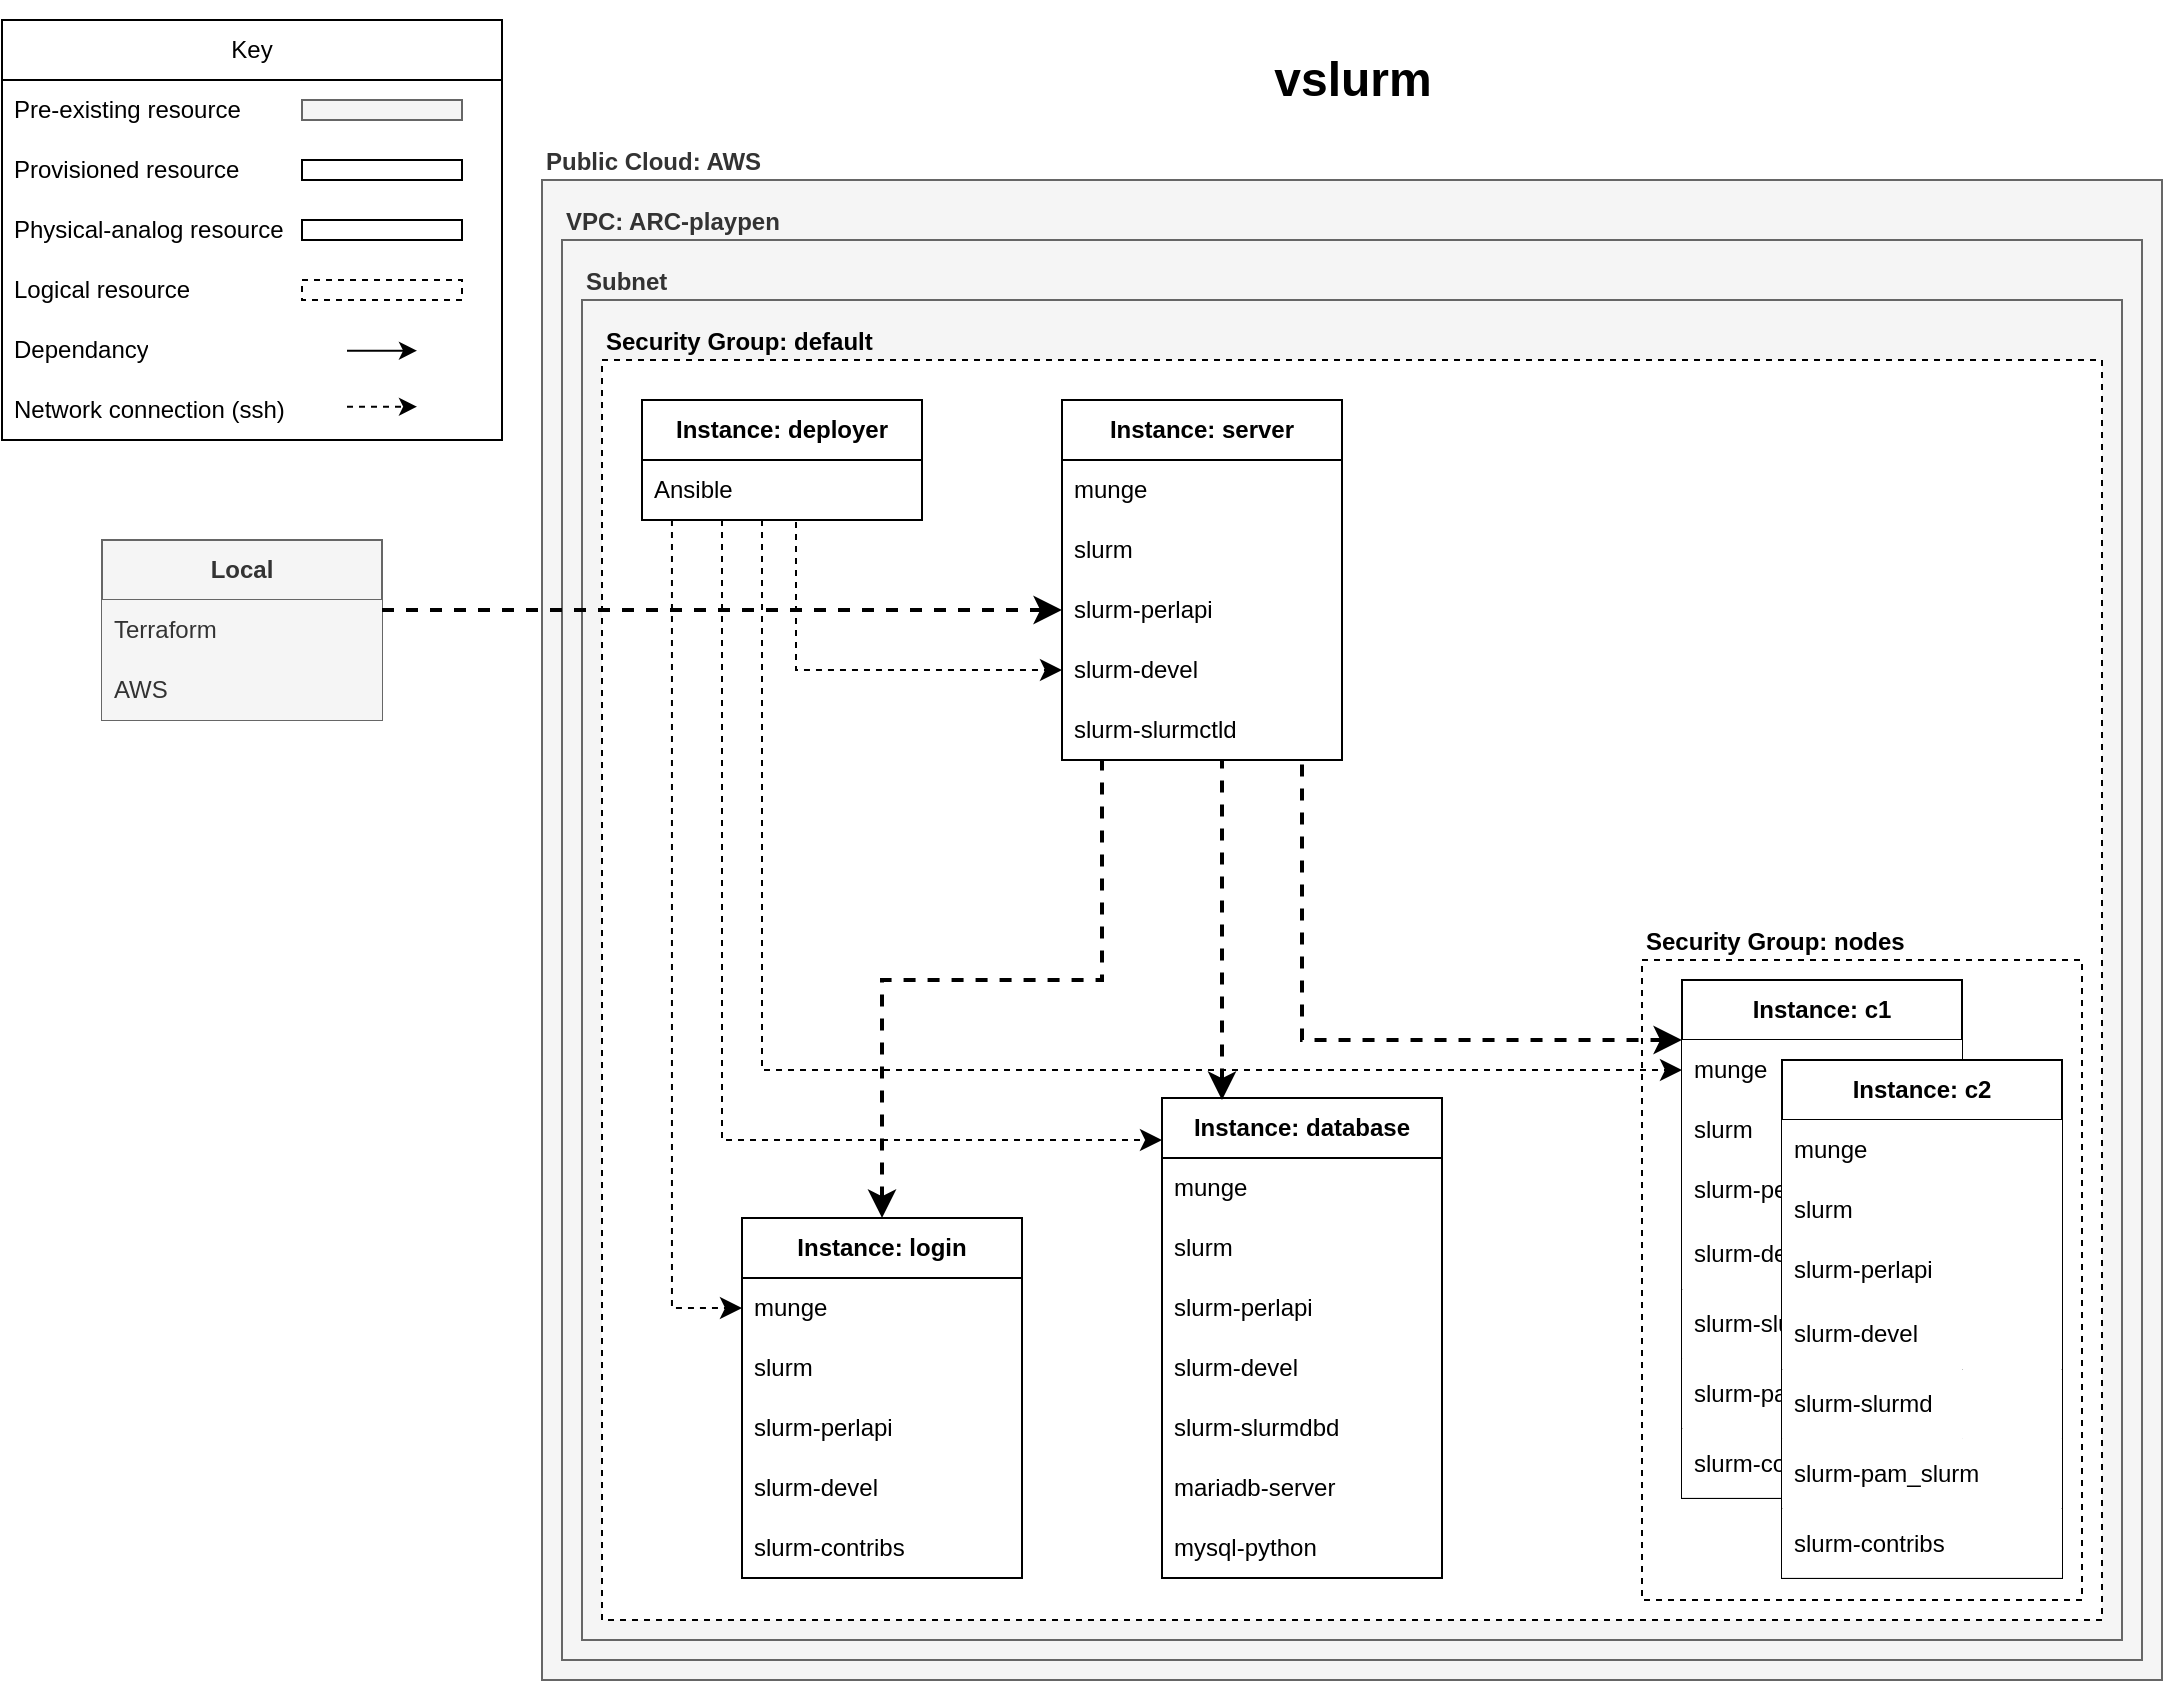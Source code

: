 <mxfile version="21.7.5" type="device">
  <diagram id="R2lEEEUBdFMjLlhIrx00" name="terraform-aws-vslurm">
    <mxGraphModel dx="1114" dy="674" grid="1" gridSize="10" guides="1" tooltips="1" connect="1" arrows="1" fold="1" page="1" pageScale="1" pageWidth="1100" pageHeight="850" background="#ffffff" math="0" shadow="0" extFonts="Permanent Marker^https://fonts.googleapis.com/css?family=Permanent+Marker">
      <root>
        <mxCell id="0" />
        <mxCell id="1" parent="0" />
        <mxCell id="wTs9MbMgU3VnBsxGeB7g-48" value="key" style="locked=1;" parent="0" />
        <mxCell id="wTs9MbMgU3VnBsxGeB7g-51" value="Key" style="swimlane;fontStyle=0;childLayout=stackLayout;horizontal=1;startSize=30;horizontalStack=0;resizeParent=1;resizeParentMax=0;resizeLast=0;collapsible=1;marginBottom=0;whiteSpace=wrap;html=1;movable=1;resizable=1;rotatable=1;deletable=1;editable=1;locked=0;connectable=1;" parent="wTs9MbMgU3VnBsxGeB7g-48" vertex="1">
          <mxGeometry x="10" y="10" width="250" height="210" as="geometry" />
        </mxCell>
        <mxCell id="wTs9MbMgU3VnBsxGeB7g-52" value="Pre-existing resource" style="text;strokeColor=none;fillColor=none;align=left;verticalAlign=middle;spacingLeft=4;spacingRight=4;overflow=hidden;points=[[0,0.5],[1,0.5]];portConstraint=eastwest;rotatable=1;whiteSpace=wrap;html=1;movable=1;resizable=1;deletable=1;editable=1;locked=0;connectable=1;" parent="wTs9MbMgU3VnBsxGeB7g-51" vertex="1">
          <mxGeometry y="30" width="250" height="30" as="geometry" />
        </mxCell>
        <mxCell id="wTs9MbMgU3VnBsxGeB7g-53" value="Provisioned resource" style="text;strokeColor=none;fillColor=none;align=left;verticalAlign=middle;spacingLeft=4;spacingRight=4;overflow=hidden;points=[[0,0.5],[1,0.5]];portConstraint=eastwest;rotatable=1;whiteSpace=wrap;html=1;movable=1;resizable=1;deletable=1;editable=1;locked=0;connectable=1;" parent="wTs9MbMgU3VnBsxGeB7g-51" vertex="1">
          <mxGeometry y="60" width="250" height="30" as="geometry" />
        </mxCell>
        <mxCell id="wTs9MbMgU3VnBsxGeB7g-54" value="Physical-analog resource" style="text;strokeColor=none;fillColor=none;align=left;verticalAlign=middle;spacingLeft=4;spacingRight=4;overflow=hidden;points=[[0,0.5],[1,0.5]];portConstraint=eastwest;rotatable=0;whiteSpace=wrap;html=1;" parent="wTs9MbMgU3VnBsxGeB7g-51" vertex="1">
          <mxGeometry y="90" width="250" height="30" as="geometry" />
        </mxCell>
        <mxCell id="wTs9MbMgU3VnBsxGeB7g-55" value="Logical resource" style="text;strokeColor=none;fillColor=none;align=left;verticalAlign=middle;spacingLeft=4;spacingRight=4;overflow=hidden;points=[[0,0.5],[1,0.5]];portConstraint=eastwest;rotatable=0;whiteSpace=wrap;html=1;" parent="wTs9MbMgU3VnBsxGeB7g-51" vertex="1">
          <mxGeometry y="120" width="250" height="30" as="geometry" />
        </mxCell>
        <mxCell id="wTs9MbMgU3VnBsxGeB7g-56" value="Dependancy" style="text;strokeColor=none;fillColor=none;align=left;verticalAlign=middle;spacingLeft=4;spacingRight=4;overflow=hidden;points=[[0,0.5],[1,0.5]];portConstraint=eastwest;rotatable=1;whiteSpace=wrap;html=1;movable=1;resizable=1;deletable=1;editable=1;locked=0;connectable=1;" parent="wTs9MbMgU3VnBsxGeB7g-51" vertex="1">
          <mxGeometry y="150" width="250" height="30" as="geometry" />
        </mxCell>
        <mxCell id="wTs9MbMgU3VnBsxGeB7g-57" value="Network connection (ssh)" style="text;strokeColor=none;fillColor=none;align=left;verticalAlign=middle;spacingLeft=4;spacingRight=4;overflow=hidden;points=[[0,0.5],[1,0.5]];portConstraint=eastwest;rotatable=1;whiteSpace=wrap;html=1;movable=1;resizable=1;deletable=1;editable=1;locked=0;connectable=1;" parent="wTs9MbMgU3VnBsxGeB7g-51" vertex="1">
          <mxGeometry y="180" width="250" height="30" as="geometry" />
        </mxCell>
        <mxCell id="wTs9MbMgU3VnBsxGeB7g-58" value="" style="rounded=0;whiteSpace=wrap;html=1;fillColor=#f5f5f5;fontColor=#333333;strokeColor=#666666;movable=1;resizable=1;rotatable=1;deletable=1;editable=1;locked=0;connectable=1;" parent="wTs9MbMgU3VnBsxGeB7g-48" vertex="1">
          <mxGeometry x="160" y="50" width="80" height="10" as="geometry" />
        </mxCell>
        <mxCell id="wTs9MbMgU3VnBsxGeB7g-59" value="" style="rounded=0;whiteSpace=wrap;html=1;movable=1;resizable=1;rotatable=1;deletable=1;editable=1;locked=0;connectable=1;" parent="wTs9MbMgU3VnBsxGeB7g-48" vertex="1">
          <mxGeometry x="160" y="80" width="80" height="10" as="geometry" />
        </mxCell>
        <mxCell id="wTs9MbMgU3VnBsxGeB7g-60" value="" style="endArrow=classic;html=1;rounded=0;movable=1;resizable=1;rotatable=1;deletable=1;editable=1;locked=0;connectable=1;" parent="wTs9MbMgU3VnBsxGeB7g-48" edge="1">
          <mxGeometry width="50" height="50" relative="1" as="geometry">
            <mxPoint x="182.5" y="175.33" as="sourcePoint" />
            <mxPoint x="217.5" y="175.33" as="targetPoint" />
          </mxGeometry>
        </mxCell>
        <mxCell id="wTs9MbMgU3VnBsxGeB7g-61" value="" style="endArrow=classic;html=1;rounded=0;dashed=1;movable=1;resizable=1;rotatable=1;deletable=1;editable=1;locked=0;connectable=1;" parent="wTs9MbMgU3VnBsxGeB7g-48" edge="1">
          <mxGeometry width="50" height="50" relative="1" as="geometry">
            <mxPoint x="182.5" y="203.33" as="sourcePoint" />
            <mxPoint x="217.5" y="203.33" as="targetPoint" />
          </mxGeometry>
        </mxCell>
        <mxCell id="wTs9MbMgU3VnBsxGeB7g-62" value="" style="rounded=0;whiteSpace=wrap;html=1;movable=1;resizable=1;rotatable=1;deletable=1;editable=1;locked=0;connectable=1;" parent="wTs9MbMgU3VnBsxGeB7g-48" vertex="1">
          <mxGeometry x="160" y="110" width="80" height="10" as="geometry" />
        </mxCell>
        <mxCell id="wTs9MbMgU3VnBsxGeB7g-63" value="" style="rounded=0;whiteSpace=wrap;html=1;movable=1;resizable=1;rotatable=1;deletable=1;editable=1;locked=0;connectable=1;dashed=1;" parent="wTs9MbMgU3VnBsxGeB7g-48" vertex="1">
          <mxGeometry x="160" y="140" width="80" height="10" as="geometry" />
        </mxCell>
        <mxCell id="wTs9MbMgU3VnBsxGeB7g-49" value="title" style="locked=1;" parent="0" />
        <mxCell id="wTs9MbMgU3VnBsxGeB7g-64" value="&lt;h1&gt;&lt;font&gt;vslurm&lt;/font&gt;&lt;/h1&gt;" style="text;html=1;align=center;verticalAlign=middle;resizable=0;points=[];autosize=1;strokeColor=none;fillColor=none;fontFamily=Helvetica;" parent="wTs9MbMgU3VnBsxGeB7g-49" vertex="1">
          <mxGeometry x="630" width="110" height="80" as="geometry" />
        </mxCell>
        <mxCell id="wTs9MbMgU3VnBsxGeB7g-50" value="pre-existing resources" style="locked=1;" parent="0" />
        <mxCell id="wTs9MbMgU3VnBsxGeB7g-70" value="Local" style="swimlane;fontStyle=1;childLayout=stackLayout;horizontal=1;startSize=30;horizontalStack=0;resizeParent=1;resizeParentMax=0;resizeLast=0;collapsible=1;marginBottom=0;whiteSpace=wrap;html=1;fillColor=#f5f5f5;fontColor=#333333;strokeColor=#666666;perimeterSpacing=0;strokeWidth=1;swimlaneLine=1;rounded=0;shadow=0;glass=0;" parent="wTs9MbMgU3VnBsxGeB7g-50" vertex="1">
          <mxGeometry x="60" y="270" width="140" height="90" as="geometry">
            <mxRectangle x="60" y="270" width="70" height="30" as="alternateBounds" />
          </mxGeometry>
        </mxCell>
        <mxCell id="wTs9MbMgU3VnBsxGeB7g-71" value="Terraform" style="text;strokeColor=none;fillColor=#f5f5f5;align=left;verticalAlign=middle;spacingLeft=4;spacingRight=4;overflow=hidden;points=[[0,0.5],[1,0.5]];portConstraint=eastwest;rotatable=0;whiteSpace=wrap;html=1;fontColor=#333333;" parent="wTs9MbMgU3VnBsxGeB7g-70" vertex="1">
          <mxGeometry y="30" width="140" height="30" as="geometry" />
        </mxCell>
        <mxCell id="wTs9MbMgU3VnBsxGeB7g-72" value="AWS" style="text;strokeColor=none;fillColor=#f5f5f5;align=left;verticalAlign=middle;spacingLeft=4;spacingRight=4;overflow=hidden;points=[[0,0.5],[1,0.5]];portConstraint=eastwest;rotatable=0;whiteSpace=wrap;html=1;fontColor=#333333;" parent="wTs9MbMgU3VnBsxGeB7g-70" vertex="1">
          <mxGeometry y="60" width="140" height="30" as="geometry" />
        </mxCell>
        <mxCell id="wTs9MbMgU3VnBsxGeB7g-66" value="Public Cloud: AWS" style="text;html=1;strokeColor=#666666;fillColor=#f5f5f5;align=left;verticalAlign=bottom;whiteSpace=wrap;rounded=0;fontStyle=1;fontColor=#333333;labelPosition=center;verticalLabelPosition=top;movable=1;resizable=1;rotatable=1;deletable=1;editable=1;locked=0;connectable=1;" parent="wTs9MbMgU3VnBsxGeB7g-50" vertex="1">
          <mxGeometry x="280" y="90" width="810" height="750" as="geometry" />
        </mxCell>
        <mxCell id="wTs9MbMgU3VnBsxGeB7g-67" value="VPC: ARC-playpen" style="text;html=1;strokeColor=#666666;fillColor=#f5f5f5;align=left;verticalAlign=bottom;whiteSpace=wrap;rounded=0;fontStyle=1;fontColor=#333333;labelPosition=center;verticalLabelPosition=top;" parent="wTs9MbMgU3VnBsxGeB7g-50" vertex="1">
          <mxGeometry x="290" y="120" width="790" height="710" as="geometry" />
        </mxCell>
        <mxCell id="wTs9MbMgU3VnBsxGeB7g-68" value="Subnet" style="text;html=1;strokeColor=#666666;fillColor=#f5f5f5;align=left;verticalAlign=bottom;whiteSpace=wrap;rounded=0;fontStyle=1;fontColor=#333333;labelPosition=center;verticalLabelPosition=top;" parent="wTs9MbMgU3VnBsxGeB7g-50" vertex="1">
          <mxGeometry x="300" y="150" width="770" height="670" as="geometry" />
        </mxCell>
        <mxCell id="wTs9MbMgU3VnBsxGeB7g-110" value="provisioned SGs" style="locked=1;" parent="0" />
        <mxCell id="wTs9MbMgU3VnBsxGeB7g-111" value="Security Group: default" style="text;html=1;align=left;verticalAlign=bottom;whiteSpace=wrap;rounded=0;fontStyle=1;labelPosition=center;verticalLabelPosition=top;strokeColor=default;fillColor=default;dashed=1;" parent="wTs9MbMgU3VnBsxGeB7g-110" vertex="1">
          <mxGeometry x="310" y="180" width="750" height="630" as="geometry" />
        </mxCell>
        <mxCell id="wTs9MbMgU3VnBsxGeB7g-112" value="Security Group: nodes" style="text;html=1;align=left;verticalAlign=bottom;whiteSpace=wrap;rounded=0;fontStyle=1;labelPosition=center;verticalLabelPosition=top;strokeColor=default;fillColor=default;dashed=1;" parent="wTs9MbMgU3VnBsxGeB7g-110" vertex="1">
          <mxGeometry x="830" y="480" width="220" height="320" as="geometry" />
        </mxCell>
        <mxCell id="wTs9MbMgU3VnBsxGeB7g-73" value="provisioned instances" style="locked=1;" parent="0" />
        <mxCell id="wTs9MbMgU3VnBsxGeB7g-76" value="&lt;b&gt;Instance: deployer&lt;/b&gt;" style="swimlane;fontStyle=0;childLayout=stackLayout;horizontal=1;startSize=30;horizontalStack=0;resizeParent=1;resizeParentMax=0;resizeLast=0;collapsible=1;marginBottom=0;whiteSpace=wrap;html=1;strokeWidth=1;" parent="wTs9MbMgU3VnBsxGeB7g-73" vertex="1">
          <mxGeometry x="330" y="200" width="140" height="60" as="geometry" />
        </mxCell>
        <mxCell id="wTs9MbMgU3VnBsxGeB7g-77" value="Ansible" style="text;strokeColor=none;fillColor=none;align=left;verticalAlign=middle;spacingLeft=4;spacingRight=4;overflow=hidden;points=[[0,0.5],[1,0.5]];portConstraint=eastwest;rotatable=0;whiteSpace=wrap;html=1;" parent="wTs9MbMgU3VnBsxGeB7g-76" vertex="1">
          <mxGeometry y="30" width="140" height="30" as="geometry" />
        </mxCell>
        <mxCell id="wTs9MbMgU3VnBsxGeB7g-78" value="&lt;b&gt;Instance: login&lt;/b&gt;" style="swimlane;fontStyle=0;childLayout=stackLayout;horizontal=1;startSize=30;horizontalStack=0;resizeParent=1;resizeParentMax=0;resizeLast=0;collapsible=1;marginBottom=0;whiteSpace=wrap;html=1;" parent="wTs9MbMgU3VnBsxGeB7g-73" vertex="1">
          <mxGeometry x="380" y="608.95" width="140" height="180" as="geometry" />
        </mxCell>
        <mxCell id="wTs9MbMgU3VnBsxGeB7g-79" value="munge" style="text;strokeColor=none;fillColor=none;align=left;verticalAlign=middle;spacingLeft=4;spacingRight=4;overflow=hidden;points=[[0,0.5],[1,0.5]];portConstraint=eastwest;rotatable=0;whiteSpace=wrap;html=1;" parent="wTs9MbMgU3VnBsxGeB7g-78" vertex="1">
          <mxGeometry y="30" width="140" height="30" as="geometry" />
        </mxCell>
        <mxCell id="wTs9MbMgU3VnBsxGeB7g-80" value="slurm" style="text;strokeColor=none;fillColor=none;align=left;verticalAlign=middle;spacingLeft=4;spacingRight=4;overflow=hidden;points=[[0,0.5],[1,0.5]];portConstraint=eastwest;rotatable=0;whiteSpace=wrap;html=1;" parent="wTs9MbMgU3VnBsxGeB7g-78" vertex="1">
          <mxGeometry y="60" width="140" height="30" as="geometry" />
        </mxCell>
        <mxCell id="wTs9MbMgU3VnBsxGeB7g-81" value="slurm-perlapi" style="text;strokeColor=none;fillColor=none;align=left;verticalAlign=middle;spacingLeft=4;spacingRight=4;overflow=hidden;points=[[0,0.5],[1,0.5]];portConstraint=eastwest;rotatable=0;whiteSpace=wrap;html=1;" parent="wTs9MbMgU3VnBsxGeB7g-78" vertex="1">
          <mxGeometry y="90" width="140" height="30" as="geometry" />
        </mxCell>
        <mxCell id="wTs9MbMgU3VnBsxGeB7g-82" value="slurm-devel" style="text;strokeColor=none;fillColor=none;align=left;verticalAlign=middle;spacingLeft=4;spacingRight=4;overflow=hidden;points=[[0,0.5],[1,0.5]];portConstraint=eastwest;rotatable=0;whiteSpace=wrap;html=1;" parent="wTs9MbMgU3VnBsxGeB7g-78" vertex="1">
          <mxGeometry y="120" width="140" height="30" as="geometry" />
        </mxCell>
        <mxCell id="wTs9MbMgU3VnBsxGeB7g-83" value="slurm-contribs" style="text;strokeColor=none;fillColor=none;align=left;verticalAlign=middle;spacingLeft=4;spacingRight=4;overflow=hidden;points=[[0,0.5],[1,0.5]];portConstraint=eastwest;rotatable=0;whiteSpace=wrap;html=1;" parent="wTs9MbMgU3VnBsxGeB7g-78" vertex="1">
          <mxGeometry y="150" width="140" height="30" as="geometry" />
        </mxCell>
        <mxCell id="wTs9MbMgU3VnBsxGeB7g-84" value="&lt;b&gt;Instance: c1&lt;/b&gt;" style="swimlane;fontStyle=0;childLayout=stackLayout;horizontal=1;startSize=30;horizontalStack=0;resizeParent=1;resizeParentMax=0;resizeLast=0;collapsible=1;marginBottom=0;whiteSpace=wrap;html=1;fillColor=default;" parent="wTs9MbMgU3VnBsxGeB7g-73" vertex="1">
          <mxGeometry x="850" y="490" width="140" height="258.947" as="geometry" />
        </mxCell>
        <mxCell id="wTs9MbMgU3VnBsxGeB7g-85" value="munge" style="text;strokeColor=none;fillColor=default;align=left;verticalAlign=middle;spacingLeft=4;spacingRight=4;overflow=hidden;points=[[0,0.5],[1,0.5]];portConstraint=eastwest;rotatable=0;whiteSpace=wrap;html=1;" parent="wTs9MbMgU3VnBsxGeB7g-84" vertex="1">
          <mxGeometry y="30" width="140" height="30" as="geometry" />
        </mxCell>
        <mxCell id="wTs9MbMgU3VnBsxGeB7g-86" value="slurm" style="text;strokeColor=none;fillColor=default;align=left;verticalAlign=middle;spacingLeft=4;spacingRight=4;overflow=hidden;points=[[0,0.5],[1,0.5]];portConstraint=eastwest;rotatable=0;whiteSpace=wrap;html=1;" parent="wTs9MbMgU3VnBsxGeB7g-84" vertex="1">
          <mxGeometry y="60" width="140" height="30" as="geometry" />
        </mxCell>
        <mxCell id="wTs9MbMgU3VnBsxGeB7g-87" value="slurm-perlapi" style="text;strokeColor=none;fillColor=default;align=left;verticalAlign=middle;spacingLeft=4;spacingRight=4;overflow=hidden;points=[[0,0.5],[1,0.5]];portConstraint=eastwest;rotatable=0;whiteSpace=wrap;html=1;" parent="wTs9MbMgU3VnBsxGeB7g-84" vertex="1">
          <mxGeometry y="90" width="140" height="30" as="geometry" />
        </mxCell>
        <mxCell id="wTs9MbMgU3VnBsxGeB7g-88" value="slurm-devel" style="text;strokeColor=none;fillColor=default;align=left;verticalAlign=middle;spacingLeft=4;spacingRight=4;overflow=hidden;points=[[0,0.5],[1,0.5]];portConstraint=eastwest;rotatable=0;whiteSpace=wrap;html=1;" parent="wTs9MbMgU3VnBsxGeB7g-84" vertex="1">
          <mxGeometry y="120" width="140" height="34.737" as="geometry" />
        </mxCell>
        <mxCell id="wTs9MbMgU3VnBsxGeB7g-89" value="slurm-slurmd" style="text;strokeColor=none;fillColor=default;align=left;verticalAlign=middle;spacingLeft=4;spacingRight=4;overflow=hidden;points=[[0,0.5],[1,0.5]];portConstraint=eastwest;rotatable=0;whiteSpace=wrap;html=1;" parent="wTs9MbMgU3VnBsxGeB7g-84" vertex="1">
          <mxGeometry y="154.737" width="140" height="34.737" as="geometry" />
        </mxCell>
        <mxCell id="wTs9MbMgU3VnBsxGeB7g-90" value="slurm-pam_slurm" style="text;strokeColor=none;fillColor=default;align=left;verticalAlign=middle;spacingLeft=4;spacingRight=4;overflow=hidden;points=[[0,0.5],[1,0.5]];portConstraint=eastwest;rotatable=0;whiteSpace=wrap;html=1;" parent="wTs9MbMgU3VnBsxGeB7g-84" vertex="1">
          <mxGeometry y="189.474" width="140" height="34.737" as="geometry" />
        </mxCell>
        <mxCell id="wTs9MbMgU3VnBsxGeB7g-91" value="slurm-contribs" style="text;strokeColor=none;fillColor=default;align=left;verticalAlign=middle;spacingLeft=4;spacingRight=4;overflow=hidden;points=[[0,0.5],[1,0.5]];portConstraint=eastwest;rotatable=0;whiteSpace=wrap;html=1;" parent="wTs9MbMgU3VnBsxGeB7g-84" vertex="1">
          <mxGeometry y="224.211" width="140" height="34.737" as="geometry" />
        </mxCell>
        <mxCell id="wTs9MbMgU3VnBsxGeB7g-92" value="&lt;b&gt;Instance: c2&lt;/b&gt;" style="swimlane;fontStyle=0;childLayout=stackLayout;horizontal=1;startSize=30;horizontalStack=0;resizeParent=1;resizeParentMax=0;resizeLast=0;collapsible=1;marginBottom=0;whiteSpace=wrap;html=1;fillColor=default;" parent="wTs9MbMgU3VnBsxGeB7g-73" vertex="1">
          <mxGeometry x="900" y="530" width="140" height="258.947" as="geometry" />
        </mxCell>
        <mxCell id="wTs9MbMgU3VnBsxGeB7g-93" value="munge" style="text;strokeColor=none;fillColor=default;align=left;verticalAlign=middle;spacingLeft=4;spacingRight=4;overflow=hidden;points=[[0,0.5],[1,0.5]];portConstraint=eastwest;rotatable=0;whiteSpace=wrap;html=1;" parent="wTs9MbMgU3VnBsxGeB7g-92" vertex="1">
          <mxGeometry y="30" width="140" height="30" as="geometry" />
        </mxCell>
        <mxCell id="wTs9MbMgU3VnBsxGeB7g-94" value="slurm" style="text;strokeColor=none;fillColor=default;align=left;verticalAlign=middle;spacingLeft=4;spacingRight=4;overflow=hidden;points=[[0,0.5],[1,0.5]];portConstraint=eastwest;rotatable=0;whiteSpace=wrap;html=1;" parent="wTs9MbMgU3VnBsxGeB7g-92" vertex="1">
          <mxGeometry y="60" width="140" height="30" as="geometry" />
        </mxCell>
        <mxCell id="wTs9MbMgU3VnBsxGeB7g-95" value="slurm-perlapi" style="text;strokeColor=none;fillColor=default;align=left;verticalAlign=middle;spacingLeft=4;spacingRight=4;overflow=hidden;points=[[0,0.5],[1,0.5]];portConstraint=eastwest;rotatable=0;whiteSpace=wrap;html=1;" parent="wTs9MbMgU3VnBsxGeB7g-92" vertex="1">
          <mxGeometry y="90" width="140" height="30" as="geometry" />
        </mxCell>
        <mxCell id="wTs9MbMgU3VnBsxGeB7g-96" value="slurm-devel" style="text;strokeColor=none;fillColor=default;align=left;verticalAlign=middle;spacingLeft=4;spacingRight=4;overflow=hidden;points=[[0,0.5],[1,0.5]];portConstraint=eastwest;rotatable=0;whiteSpace=wrap;html=1;" parent="wTs9MbMgU3VnBsxGeB7g-92" vertex="1">
          <mxGeometry y="120" width="140" height="34.737" as="geometry" />
        </mxCell>
        <mxCell id="wTs9MbMgU3VnBsxGeB7g-97" value="slurm-slurmd" style="text;strokeColor=none;fillColor=default;align=left;verticalAlign=middle;spacingLeft=4;spacingRight=4;overflow=hidden;points=[[0,0.5],[1,0.5]];portConstraint=eastwest;rotatable=0;whiteSpace=wrap;html=1;" parent="wTs9MbMgU3VnBsxGeB7g-92" vertex="1">
          <mxGeometry y="154.737" width="140" height="34.737" as="geometry" />
        </mxCell>
        <mxCell id="wTs9MbMgU3VnBsxGeB7g-98" value="slurm-pam_slurm" style="text;strokeColor=none;fillColor=default;align=left;verticalAlign=middle;spacingLeft=4;spacingRight=4;overflow=hidden;points=[[0,0.5],[1,0.5]];portConstraint=eastwest;rotatable=0;whiteSpace=wrap;html=1;" parent="wTs9MbMgU3VnBsxGeB7g-92" vertex="1">
          <mxGeometry y="189.474" width="140" height="34.737" as="geometry" />
        </mxCell>
        <mxCell id="wTs9MbMgU3VnBsxGeB7g-99" value="slurm-contribs" style="text;strokeColor=none;fillColor=default;align=left;verticalAlign=middle;spacingLeft=4;spacingRight=4;overflow=hidden;points=[[0,0.5],[1,0.5]];portConstraint=eastwest;rotatable=0;whiteSpace=wrap;html=1;" parent="wTs9MbMgU3VnBsxGeB7g-92" vertex="1">
          <mxGeometry y="224.211" width="140" height="34.737" as="geometry" />
        </mxCell>
        <mxCell id="wTs9MbMgU3VnBsxGeB7g-100" value="&lt;b&gt;Instance: server&lt;/b&gt;" style="swimlane;fontStyle=0;childLayout=stackLayout;horizontal=1;startSize=30;horizontalStack=0;resizeParent=1;resizeParentMax=0;resizeLast=0;collapsible=1;marginBottom=0;whiteSpace=wrap;html=1;" parent="wTs9MbMgU3VnBsxGeB7g-73" vertex="1">
          <mxGeometry x="540" y="200" width="140" height="180" as="geometry" />
        </mxCell>
        <mxCell id="wTs9MbMgU3VnBsxGeB7g-101" value="munge" style="text;strokeColor=none;fillColor=none;align=left;verticalAlign=middle;spacingLeft=4;spacingRight=4;overflow=hidden;points=[[0,0.5],[1,0.5]];portConstraint=eastwest;rotatable=0;whiteSpace=wrap;html=1;" parent="wTs9MbMgU3VnBsxGeB7g-100" vertex="1">
          <mxGeometry y="30" width="140" height="30" as="geometry" />
        </mxCell>
        <mxCell id="wTs9MbMgU3VnBsxGeB7g-102" value="slurm" style="text;strokeColor=none;fillColor=none;align=left;verticalAlign=middle;spacingLeft=4;spacingRight=4;overflow=hidden;points=[[0,0.5],[1,0.5]];portConstraint=eastwest;rotatable=0;whiteSpace=wrap;html=1;" parent="wTs9MbMgU3VnBsxGeB7g-100" vertex="1">
          <mxGeometry y="60" width="140" height="30" as="geometry" />
        </mxCell>
        <mxCell id="wTs9MbMgU3VnBsxGeB7g-103" value="slurm-perlapi" style="text;strokeColor=none;fillColor=none;align=left;verticalAlign=middle;spacingLeft=4;spacingRight=4;overflow=hidden;points=[[0,0.5],[1,0.5]];portConstraint=eastwest;rotatable=0;whiteSpace=wrap;html=1;" parent="wTs9MbMgU3VnBsxGeB7g-100" vertex="1">
          <mxGeometry y="90" width="140" height="30" as="geometry" />
        </mxCell>
        <mxCell id="wTs9MbMgU3VnBsxGeB7g-104" value="slurm-devel" style="text;strokeColor=none;fillColor=none;align=left;verticalAlign=middle;spacingLeft=4;spacingRight=4;overflow=hidden;points=[[0,0.5],[1,0.5]];portConstraint=eastwest;rotatable=0;whiteSpace=wrap;html=1;" parent="wTs9MbMgU3VnBsxGeB7g-100" vertex="1">
          <mxGeometry y="120" width="140" height="30" as="geometry" />
        </mxCell>
        <mxCell id="wTs9MbMgU3VnBsxGeB7g-105" value="slurm-slurmctld" style="text;strokeColor=none;fillColor=none;align=left;verticalAlign=middle;spacingLeft=4;spacingRight=4;overflow=hidden;points=[[0,0.5],[1,0.5]];portConstraint=eastwest;rotatable=0;whiteSpace=wrap;html=1;" parent="wTs9MbMgU3VnBsxGeB7g-100" vertex="1">
          <mxGeometry y="150" width="140" height="30" as="geometry" />
        </mxCell>
        <mxCell id="66KwfRQebHIoKA8WDigY-10" value="&lt;b&gt;Instance: database&lt;/b&gt;" style="swimlane;fontStyle=0;childLayout=stackLayout;horizontal=1;startSize=30;horizontalStack=0;resizeParent=1;resizeParentMax=0;resizeLast=0;collapsible=1;marginBottom=0;whiteSpace=wrap;html=1;" vertex="1" parent="wTs9MbMgU3VnBsxGeB7g-73">
          <mxGeometry x="590" y="548.95" width="140" height="240" as="geometry" />
        </mxCell>
        <mxCell id="66KwfRQebHIoKA8WDigY-11" value="munge" style="text;strokeColor=none;fillColor=none;align=left;verticalAlign=middle;spacingLeft=4;spacingRight=4;overflow=hidden;points=[[0,0.5],[1,0.5]];portConstraint=eastwest;rotatable=0;whiteSpace=wrap;html=1;" vertex="1" parent="66KwfRQebHIoKA8WDigY-10">
          <mxGeometry y="30" width="140" height="30" as="geometry" />
        </mxCell>
        <mxCell id="66KwfRQebHIoKA8WDigY-12" value="slurm" style="text;strokeColor=none;fillColor=none;align=left;verticalAlign=middle;spacingLeft=4;spacingRight=4;overflow=hidden;points=[[0,0.5],[1,0.5]];portConstraint=eastwest;rotatable=0;whiteSpace=wrap;html=1;" vertex="1" parent="66KwfRQebHIoKA8WDigY-10">
          <mxGeometry y="60" width="140" height="30" as="geometry" />
        </mxCell>
        <mxCell id="66KwfRQebHIoKA8WDigY-13" value="slurm-perlapi" style="text;strokeColor=none;fillColor=none;align=left;verticalAlign=middle;spacingLeft=4;spacingRight=4;overflow=hidden;points=[[0,0.5],[1,0.5]];portConstraint=eastwest;rotatable=0;whiteSpace=wrap;html=1;" vertex="1" parent="66KwfRQebHIoKA8WDigY-10">
          <mxGeometry y="90" width="140" height="30" as="geometry" />
        </mxCell>
        <mxCell id="66KwfRQebHIoKA8WDigY-14" value="slurm-devel" style="text;strokeColor=none;fillColor=none;align=left;verticalAlign=middle;spacingLeft=4;spacingRight=4;overflow=hidden;points=[[0,0.5],[1,0.5]];portConstraint=eastwest;rotatable=0;whiteSpace=wrap;html=1;" vertex="1" parent="66KwfRQebHIoKA8WDigY-10">
          <mxGeometry y="120" width="140" height="30" as="geometry" />
        </mxCell>
        <mxCell id="66KwfRQebHIoKA8WDigY-16" value="slurm-slurmdbd" style="text;strokeColor=none;fillColor=none;align=left;verticalAlign=middle;spacingLeft=4;spacingRight=4;overflow=hidden;points=[[0,0.5],[1,0.5]];portConstraint=eastwest;rotatable=0;whiteSpace=wrap;html=1;" vertex="1" parent="66KwfRQebHIoKA8WDigY-10">
          <mxGeometry y="150" width="140" height="30" as="geometry" />
        </mxCell>
        <mxCell id="66KwfRQebHIoKA8WDigY-17" value="mariadb-server" style="text;strokeColor=none;fillColor=none;align=left;verticalAlign=middle;spacingLeft=4;spacingRight=4;overflow=hidden;points=[[0,0.5],[1,0.5]];portConstraint=eastwest;rotatable=0;whiteSpace=wrap;html=1;" vertex="1" parent="66KwfRQebHIoKA8WDigY-10">
          <mxGeometry y="180" width="140" height="30" as="geometry" />
        </mxCell>
        <mxCell id="66KwfRQebHIoKA8WDigY-18" value="mysql-python" style="text;strokeColor=none;fillColor=none;align=left;verticalAlign=middle;spacingLeft=4;spacingRight=4;overflow=hidden;points=[[0,0.5],[1,0.5]];portConstraint=eastwest;rotatable=0;whiteSpace=wrap;html=1;" vertex="1" parent="66KwfRQebHIoKA8WDigY-10">
          <mxGeometry y="210" width="140" height="30" as="geometry" />
        </mxCell>
        <mxCell id="wTs9MbMgU3VnBsxGeB7g-113" value="dependancies" style="locked=1;" parent="0" visible="0" />
        <mxCell id="wTs9MbMgU3VnBsxGeB7g-121" value="" style="edgeStyle=segmentEdgeStyle;endArrow=classic;html=1;curved=0;rounded=0;endSize=8;startSize=8;exitX=0;exitY=0.5;exitDx=0;exitDy=0;" parent="wTs9MbMgU3VnBsxGeB7g-113" source="wTs9MbMgU3VnBsxGeB7g-103" edge="1">
          <mxGeometry width="50" height="50" relative="1" as="geometry">
            <mxPoint x="380" y="370" as="sourcePoint" />
            <mxPoint x="450" y="260" as="targetPoint" />
          </mxGeometry>
        </mxCell>
        <mxCell id="wTs9MbMgU3VnBsxGeB7g-123" value="" style="edgeStyle=elbowEdgeStyle;elbow=vertical;endArrow=classic;html=1;curved=0;rounded=0;endSize=8;startSize=8;exitX=0.25;exitY=0;exitDx=0;exitDy=0;" parent="wTs9MbMgU3VnBsxGeB7g-113" source="wTs9MbMgU3VnBsxGeB7g-78" edge="1">
          <mxGeometry width="50" height="50" relative="1" as="geometry">
            <mxPoint x="610" y="600" as="sourcePoint" />
            <mxPoint x="340" y="260" as="targetPoint" />
            <Array as="points">
              <mxPoint x="470" y="580" />
            </Array>
          </mxGeometry>
        </mxCell>
        <mxCell id="GA6Ra2eGG1_OBOdwiRaE-1" value="" style="edgeStyle=segmentEdgeStyle;endArrow=classic;html=1;curved=0;rounded=0;endSize=8;startSize=8;" parent="wTs9MbMgU3VnBsxGeB7g-113" edge="1">
          <mxGeometry width="50" height="50" relative="1" as="geometry">
            <mxPoint x="850" y="510" as="sourcePoint" />
            <mxPoint x="420" y="260" as="targetPoint" />
          </mxGeometry>
        </mxCell>
        <mxCell id="wTs9MbMgU3VnBsxGeB7g-115" value="network connections" style="" parent="0" />
        <mxCell id="wTs9MbMgU3VnBsxGeB7g-126" value="" style="edgeStyle=elbowEdgeStyle;elbow=vertical;endArrow=classic;html=1;curved=0;rounded=0;endSize=8;startSize=8;exitX=0.107;exitY=1;exitDx=0;exitDy=0;exitPerimeter=0;entryX=0;entryY=0.5;entryDx=0;entryDy=0;dashed=1;" parent="wTs9MbMgU3VnBsxGeB7g-115" source="wTs9MbMgU3VnBsxGeB7g-77" target="wTs9MbMgU3VnBsxGeB7g-79" edge="1">
          <mxGeometry width="50" height="50" relative="1" as="geometry">
            <mxPoint x="630" y="600" as="sourcePoint" />
            <mxPoint x="680" y="550" as="targetPoint" />
            <Array as="points">
              <mxPoint x="450" y="654" />
            </Array>
          </mxGeometry>
        </mxCell>
        <mxCell id="wTs9MbMgU3VnBsxGeB7g-127" value="" style="edgeStyle=elbowEdgeStyle;elbow=vertical;endArrow=classic;html=1;curved=0;rounded=0;endSize=8;startSize=8;exitX=0.214;exitY=1;exitDx=0;exitDy=0;exitPerimeter=0;dashed=1;" parent="wTs9MbMgU3VnBsxGeB7g-115" edge="1">
          <mxGeometry width="50" height="50" relative="1" as="geometry">
            <mxPoint x="390.0" y="260" as="sourcePoint" />
            <mxPoint x="850" y="535" as="targetPoint" />
            <Array as="points">
              <mxPoint x="630.04" y="535" />
            </Array>
          </mxGeometry>
        </mxCell>
        <mxCell id="wTs9MbMgU3VnBsxGeB7g-128" value="" style="edgeStyle=elbowEdgeStyle;elbow=vertical;endArrow=classic;html=1;curved=0;rounded=0;endSize=8;startSize=8;exitX=0.55;exitY=1.033;exitDx=0;exitDy=0;exitPerimeter=0;dashed=1;entryX=0;entryY=0.5;entryDx=0;entryDy=0;" parent="wTs9MbMgU3VnBsxGeB7g-115" source="wTs9MbMgU3VnBsxGeB7g-77" target="wTs9MbMgU3VnBsxGeB7g-104" edge="1">
          <mxGeometry width="50" height="50" relative="1" as="geometry">
            <mxPoint x="370" y="290" as="sourcePoint" />
            <mxPoint x="760" y="610" as="targetPoint" />
            <Array as="points">
              <mxPoint x="450" y="335" />
            </Array>
          </mxGeometry>
        </mxCell>
        <mxCell id="wTs9MbMgU3VnBsxGeB7g-130" value="" style="edgeStyle=elbowEdgeStyle;elbow=horizontal;endArrow=classic;html=1;curved=0;rounded=0;endSize=8;startSize=8;entryX=0;entryY=0.5;entryDx=0;entryDy=0;dashed=1;strokeWidth=2;" parent="wTs9MbMgU3VnBsxGeB7g-115" target="wTs9MbMgU3VnBsxGeB7g-103" edge="1">
          <mxGeometry width="50" height="50" relative="1" as="geometry">
            <mxPoint x="200" y="305" as="sourcePoint" />
            <mxPoint x="260" y="410" as="targetPoint" />
            <Array as="points">
              <mxPoint x="240" y="320" />
            </Array>
          </mxGeometry>
        </mxCell>
        <mxCell id="wTs9MbMgU3VnBsxGeB7g-131" value="" style="edgeStyle=elbowEdgeStyle;elbow=vertical;endArrow=none;html=1;curved=0;rounded=0;endSize=8;startSize=8;exitX=0.5;exitY=0;exitDx=0;exitDy=0;startArrow=classic;startFill=1;endFill=0;dashed=1;strokeWidth=2;" parent="wTs9MbMgU3VnBsxGeB7g-115" source="wTs9MbMgU3VnBsxGeB7g-78" edge="1">
          <mxGeometry width="50" height="50" relative="1" as="geometry">
            <mxPoint x="680" y="470" as="sourcePoint" />
            <mxPoint x="560" y="380" as="targetPoint" />
            <Array as="points">
              <mxPoint x="530" y="490" />
            </Array>
          </mxGeometry>
        </mxCell>
        <mxCell id="wTs9MbMgU3VnBsxGeB7g-134" value="" style="edgeStyle=elbowEdgeStyle;elbow=vertical;endArrow=none;html=1;curved=0;rounded=0;endSize=8;startSize=8;startArrow=classic;startFill=1;endFill=0;dashed=1;strokeWidth=2;" parent="wTs9MbMgU3VnBsxGeB7g-115" edge="1">
          <mxGeometry width="50" height="50" relative="1" as="geometry">
            <mxPoint x="850" y="520" as="sourcePoint" />
            <mxPoint x="660" y="380" as="targetPoint" />
            <Array as="points">
              <mxPoint x="760" y="520" />
            </Array>
          </mxGeometry>
        </mxCell>
        <mxCell id="66KwfRQebHIoKA8WDigY-20" value="" style="edgeStyle=elbowEdgeStyle;elbow=vertical;endArrow=classic;html=1;curved=0;rounded=0;endSize=8;startSize=8;exitX=0.214;exitY=1;exitDx=0;exitDy=0;exitPerimeter=0;dashed=1;" edge="1" parent="wTs9MbMgU3VnBsxGeB7g-115">
          <mxGeometry width="50" height="50" relative="1" as="geometry">
            <mxPoint x="370.0" y="260" as="sourcePoint" />
            <mxPoint x="590" y="570" as="targetPoint" />
            <Array as="points">
              <mxPoint x="440" y="570" />
            </Array>
          </mxGeometry>
        </mxCell>
        <mxCell id="66KwfRQebHIoKA8WDigY-22" value="" style="endArrow=none;html=1;rounded=0;startArrow=classic;startFill=1;endFill=0;dashed=1;startSize=8;endSize=8;strokeWidth=2;" edge="1" parent="wTs9MbMgU3VnBsxGeB7g-115">
          <mxGeometry width="50" height="50" relative="1" as="geometry">
            <mxPoint x="620" y="550" as="sourcePoint" />
            <mxPoint x="620" y="380" as="targetPoint" />
          </mxGeometry>
        </mxCell>
      </root>
    </mxGraphModel>
  </diagram>
</mxfile>
